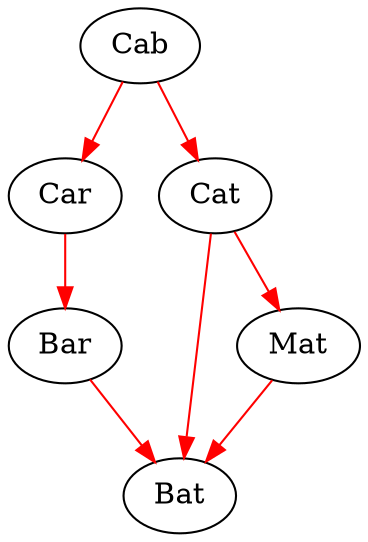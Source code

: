 digraph g {
	 edge [color=red]
	 Bar -> Bat
	 Cab -> Car
	 Cab -> Cat
	 Car -> Bar
	 Mat -> Bat
	 Cat -> Mat
	 Cat -> Bat
}
